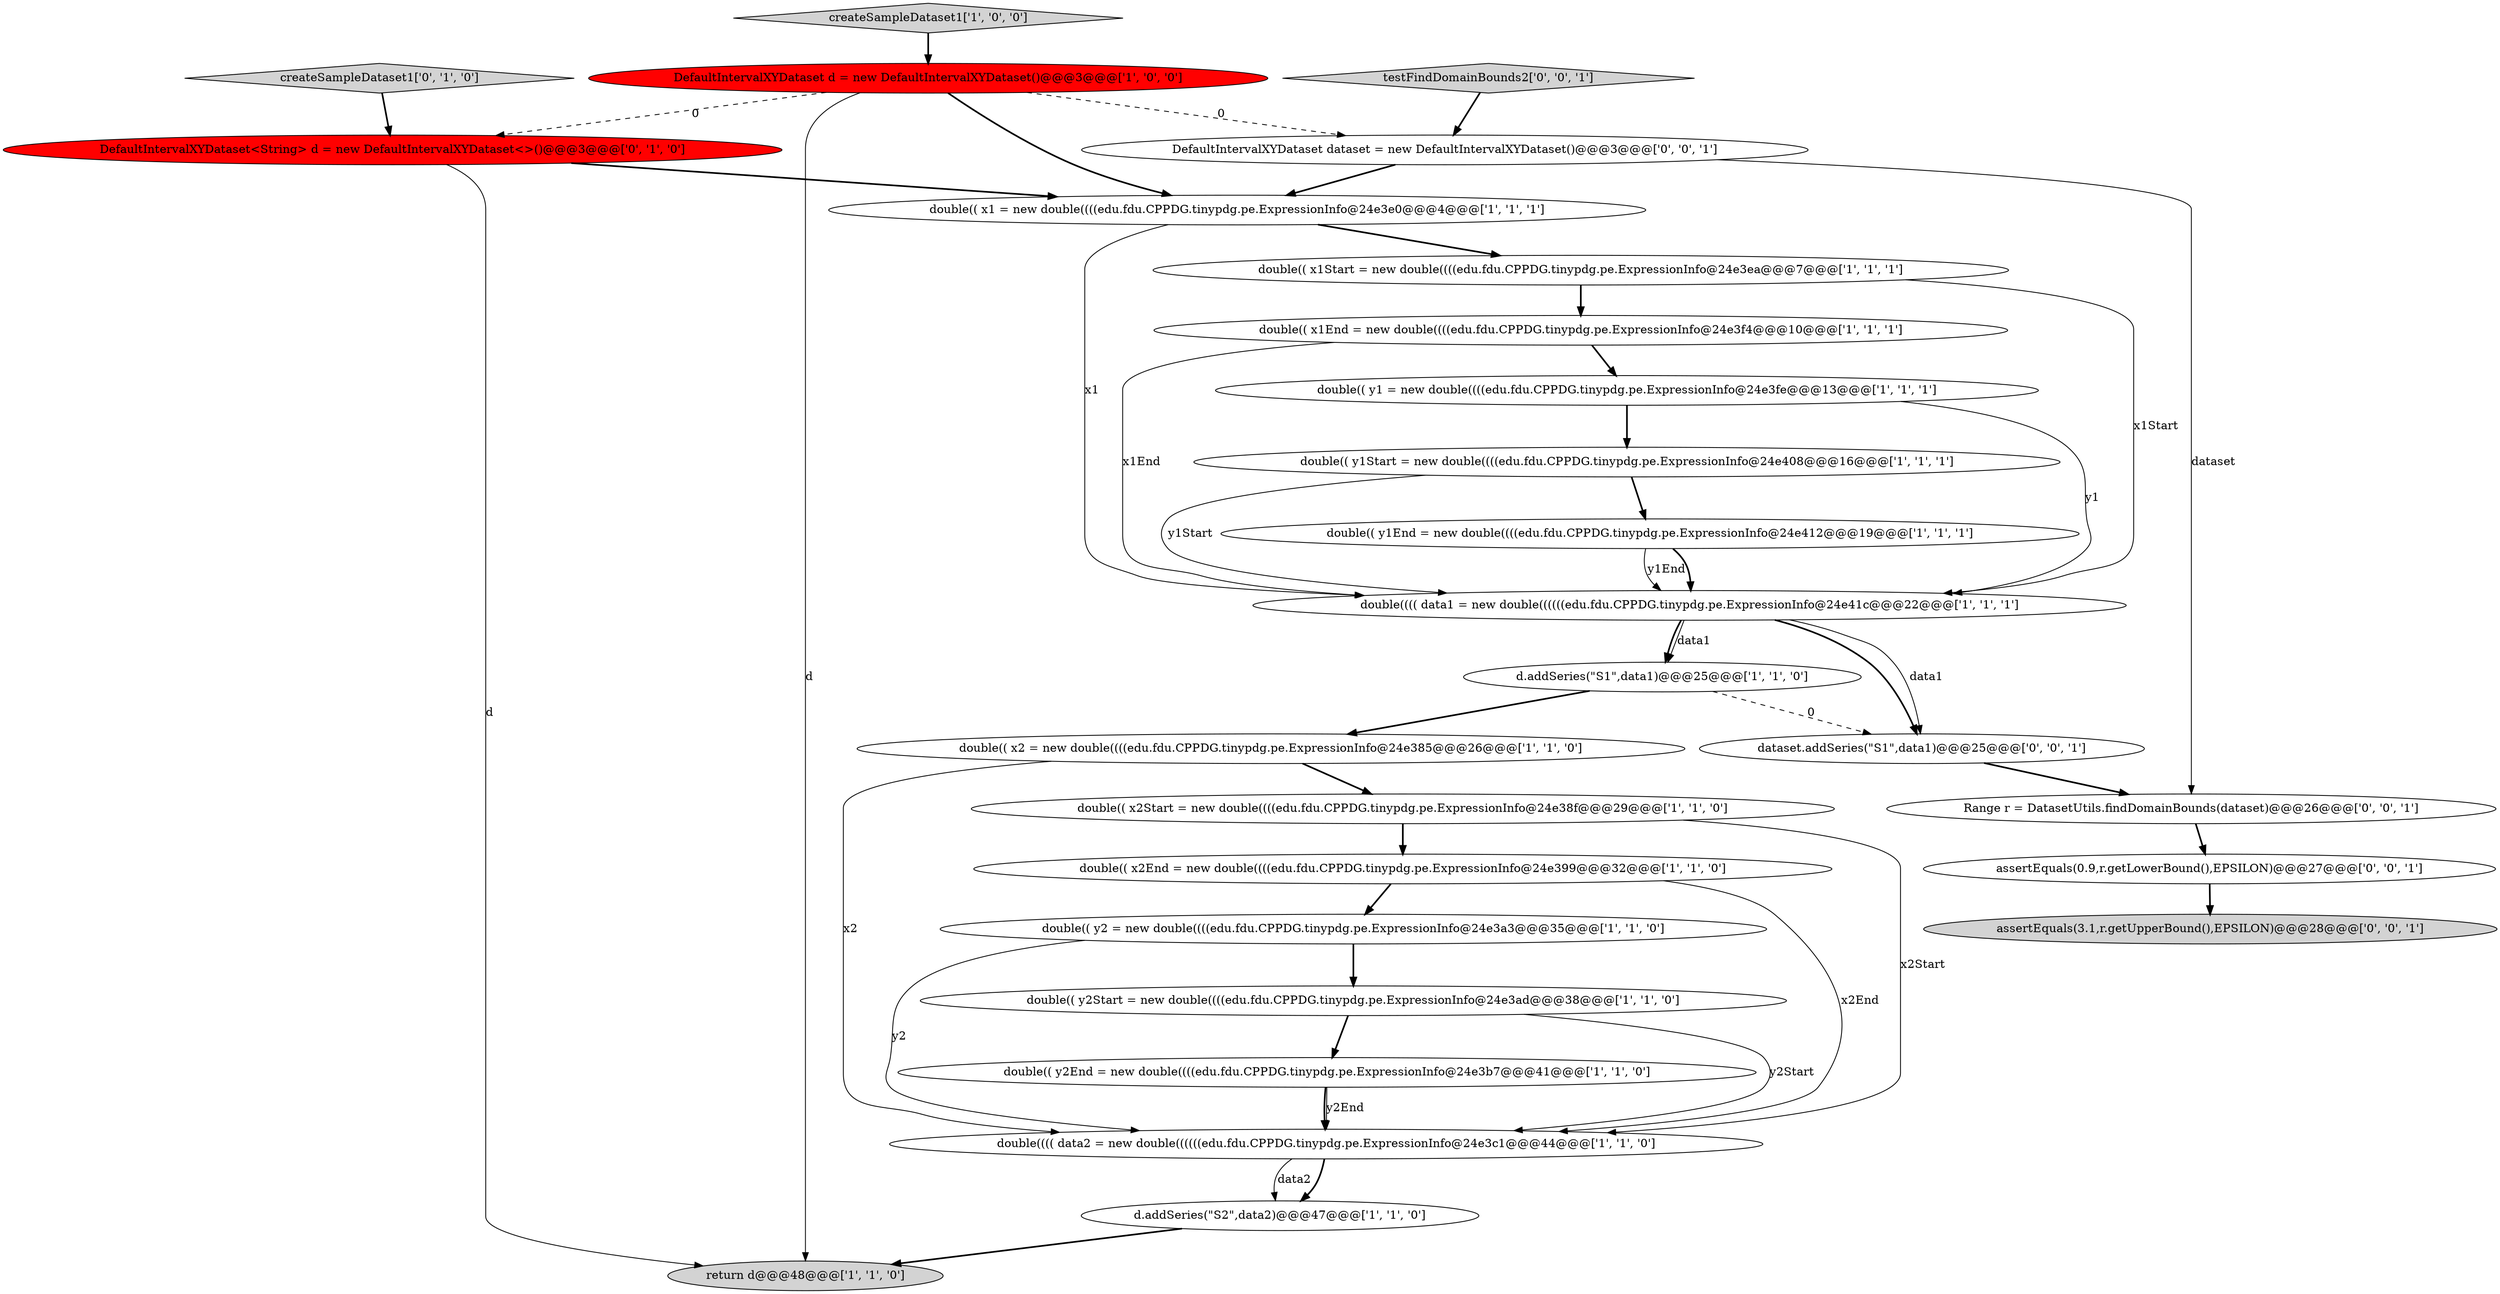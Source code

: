 digraph {
19 [style = filled, label = "DefaultIntervalXYDataset<String> d = new DefaultIntervalXYDataset<>()@@@3@@@['0', '1', '0']", fillcolor = red, shape = ellipse image = "AAA1AAABBB2BBB"];
16 [style = filled, label = "double(( y1 = new double((((edu.fdu.CPPDG.tinypdg.pe.ExpressionInfo@24e3fe@@@13@@@['1', '1', '1']", fillcolor = white, shape = ellipse image = "AAA0AAABBB1BBB"];
1 [style = filled, label = "double(( x1End = new double((((edu.fdu.CPPDG.tinypdg.pe.ExpressionInfo@24e3f4@@@10@@@['1', '1', '1']", fillcolor = white, shape = ellipse image = "AAA0AAABBB1BBB"];
4 [style = filled, label = "DefaultIntervalXYDataset d = new DefaultIntervalXYDataset()@@@3@@@['1', '0', '0']", fillcolor = red, shape = ellipse image = "AAA1AAABBB1BBB"];
10 [style = filled, label = "double(( x2End = new double((((edu.fdu.CPPDG.tinypdg.pe.ExpressionInfo@24e399@@@32@@@['1', '1', '0']", fillcolor = white, shape = ellipse image = "AAA0AAABBB1BBB"];
26 [style = filled, label = "dataset.addSeries(\"S1\",data1)@@@25@@@['0', '0', '1']", fillcolor = white, shape = ellipse image = "AAA0AAABBB3BBB"];
11 [style = filled, label = "double(((( data2 = new double((((((edu.fdu.CPPDG.tinypdg.pe.ExpressionInfo@24e3c1@@@44@@@['1', '1', '0']", fillcolor = white, shape = ellipse image = "AAA0AAABBB1BBB"];
0 [style = filled, label = "double(((( data1 = new double((((((edu.fdu.CPPDG.tinypdg.pe.ExpressionInfo@24e41c@@@22@@@['1', '1', '1']", fillcolor = white, shape = ellipse image = "AAA0AAABBB1BBB"];
6 [style = filled, label = "double(( y2End = new double((((edu.fdu.CPPDG.tinypdg.pe.ExpressionInfo@24e3b7@@@41@@@['1', '1', '0']", fillcolor = white, shape = ellipse image = "AAA0AAABBB1BBB"];
20 [style = filled, label = "createSampleDataset1['0', '1', '0']", fillcolor = lightgray, shape = diamond image = "AAA0AAABBB2BBB"];
5 [style = filled, label = "double(( x2Start = new double((((edu.fdu.CPPDG.tinypdg.pe.ExpressionInfo@24e38f@@@29@@@['1', '1', '0']", fillcolor = white, shape = ellipse image = "AAA0AAABBB1BBB"];
7 [style = filled, label = "double(( y2 = new double((((edu.fdu.CPPDG.tinypdg.pe.ExpressionInfo@24e3a3@@@35@@@['1', '1', '0']", fillcolor = white, shape = ellipse image = "AAA0AAABBB1BBB"];
14 [style = filled, label = "createSampleDataset1['1', '0', '0']", fillcolor = lightgray, shape = diamond image = "AAA0AAABBB1BBB"];
9 [style = filled, label = "double(( x1 = new double((((edu.fdu.CPPDG.tinypdg.pe.ExpressionInfo@24e3e0@@@4@@@['1', '1', '1']", fillcolor = white, shape = ellipse image = "AAA0AAABBB1BBB"];
21 [style = filled, label = "Range r = DatasetUtils.findDomainBounds(dataset)@@@26@@@['0', '0', '1']", fillcolor = white, shape = ellipse image = "AAA0AAABBB3BBB"];
23 [style = filled, label = "DefaultIntervalXYDataset dataset = new DefaultIntervalXYDataset()@@@3@@@['0', '0', '1']", fillcolor = white, shape = ellipse image = "AAA0AAABBB3BBB"];
15 [style = filled, label = "return d@@@48@@@['1', '1', '0']", fillcolor = lightgray, shape = ellipse image = "AAA0AAABBB1BBB"];
25 [style = filled, label = "testFindDomainBounds2['0', '0', '1']", fillcolor = lightgray, shape = diamond image = "AAA0AAABBB3BBB"];
13 [style = filled, label = "double(( y1Start = new double((((edu.fdu.CPPDG.tinypdg.pe.ExpressionInfo@24e408@@@16@@@['1', '1', '1']", fillcolor = white, shape = ellipse image = "AAA0AAABBB1BBB"];
2 [style = filled, label = "double(( y1End = new double((((edu.fdu.CPPDG.tinypdg.pe.ExpressionInfo@24e412@@@19@@@['1', '1', '1']", fillcolor = white, shape = ellipse image = "AAA0AAABBB1BBB"];
8 [style = filled, label = "double(( y2Start = new double((((edu.fdu.CPPDG.tinypdg.pe.ExpressionInfo@24e3ad@@@38@@@['1', '1', '0']", fillcolor = white, shape = ellipse image = "AAA0AAABBB1BBB"];
3 [style = filled, label = "d.addSeries(\"S1\",data1)@@@25@@@['1', '1', '0']", fillcolor = white, shape = ellipse image = "AAA0AAABBB1BBB"];
12 [style = filled, label = "double(( x1Start = new double((((edu.fdu.CPPDG.tinypdg.pe.ExpressionInfo@24e3ea@@@7@@@['1', '1', '1']", fillcolor = white, shape = ellipse image = "AAA0AAABBB1BBB"];
18 [style = filled, label = "d.addSeries(\"S2\",data2)@@@47@@@['1', '1', '0']", fillcolor = white, shape = ellipse image = "AAA0AAABBB1BBB"];
22 [style = filled, label = "assertEquals(0.9,r.getLowerBound(),EPSILON)@@@27@@@['0', '0', '1']", fillcolor = white, shape = ellipse image = "AAA0AAABBB3BBB"];
24 [style = filled, label = "assertEquals(3.1,r.getUpperBound(),EPSILON)@@@28@@@['0', '0', '1']", fillcolor = lightgray, shape = ellipse image = "AAA0AAABBB3BBB"];
17 [style = filled, label = "double(( x2 = new double((((edu.fdu.CPPDG.tinypdg.pe.ExpressionInfo@24e385@@@26@@@['1', '1', '0']", fillcolor = white, shape = ellipse image = "AAA0AAABBB1BBB"];
0->3 [style = bold, label=""];
4->9 [style = bold, label=""];
5->10 [style = bold, label=""];
17->5 [style = bold, label=""];
16->13 [style = bold, label=""];
9->0 [style = solid, label="x1"];
0->26 [style = bold, label=""];
3->26 [style = dashed, label="0"];
13->0 [style = solid, label="y1Start"];
25->23 [style = bold, label=""];
5->11 [style = solid, label="x2Start"];
18->15 [style = bold, label=""];
19->15 [style = solid, label="d"];
8->6 [style = bold, label=""];
7->11 [style = solid, label="y2"];
10->11 [style = solid, label="x2End"];
7->8 [style = bold, label=""];
12->1 [style = bold, label=""];
10->7 [style = bold, label=""];
2->0 [style = solid, label="y1End"];
16->0 [style = solid, label="y1"];
0->26 [style = solid, label="data1"];
11->18 [style = bold, label=""];
8->11 [style = solid, label="y2Start"];
6->11 [style = solid, label="y2End"];
4->15 [style = solid, label="d"];
26->21 [style = bold, label=""];
12->0 [style = solid, label="x1Start"];
2->0 [style = bold, label=""];
19->9 [style = bold, label=""];
21->22 [style = bold, label=""];
1->16 [style = bold, label=""];
1->0 [style = solid, label="x1End"];
6->11 [style = bold, label=""];
11->18 [style = solid, label="data2"];
13->2 [style = bold, label=""];
3->17 [style = bold, label=""];
17->11 [style = solid, label="x2"];
4->19 [style = dashed, label="0"];
9->12 [style = bold, label=""];
23->21 [style = solid, label="dataset"];
22->24 [style = bold, label=""];
0->3 [style = solid, label="data1"];
20->19 [style = bold, label=""];
23->9 [style = bold, label=""];
4->23 [style = dashed, label="0"];
14->4 [style = bold, label=""];
}
